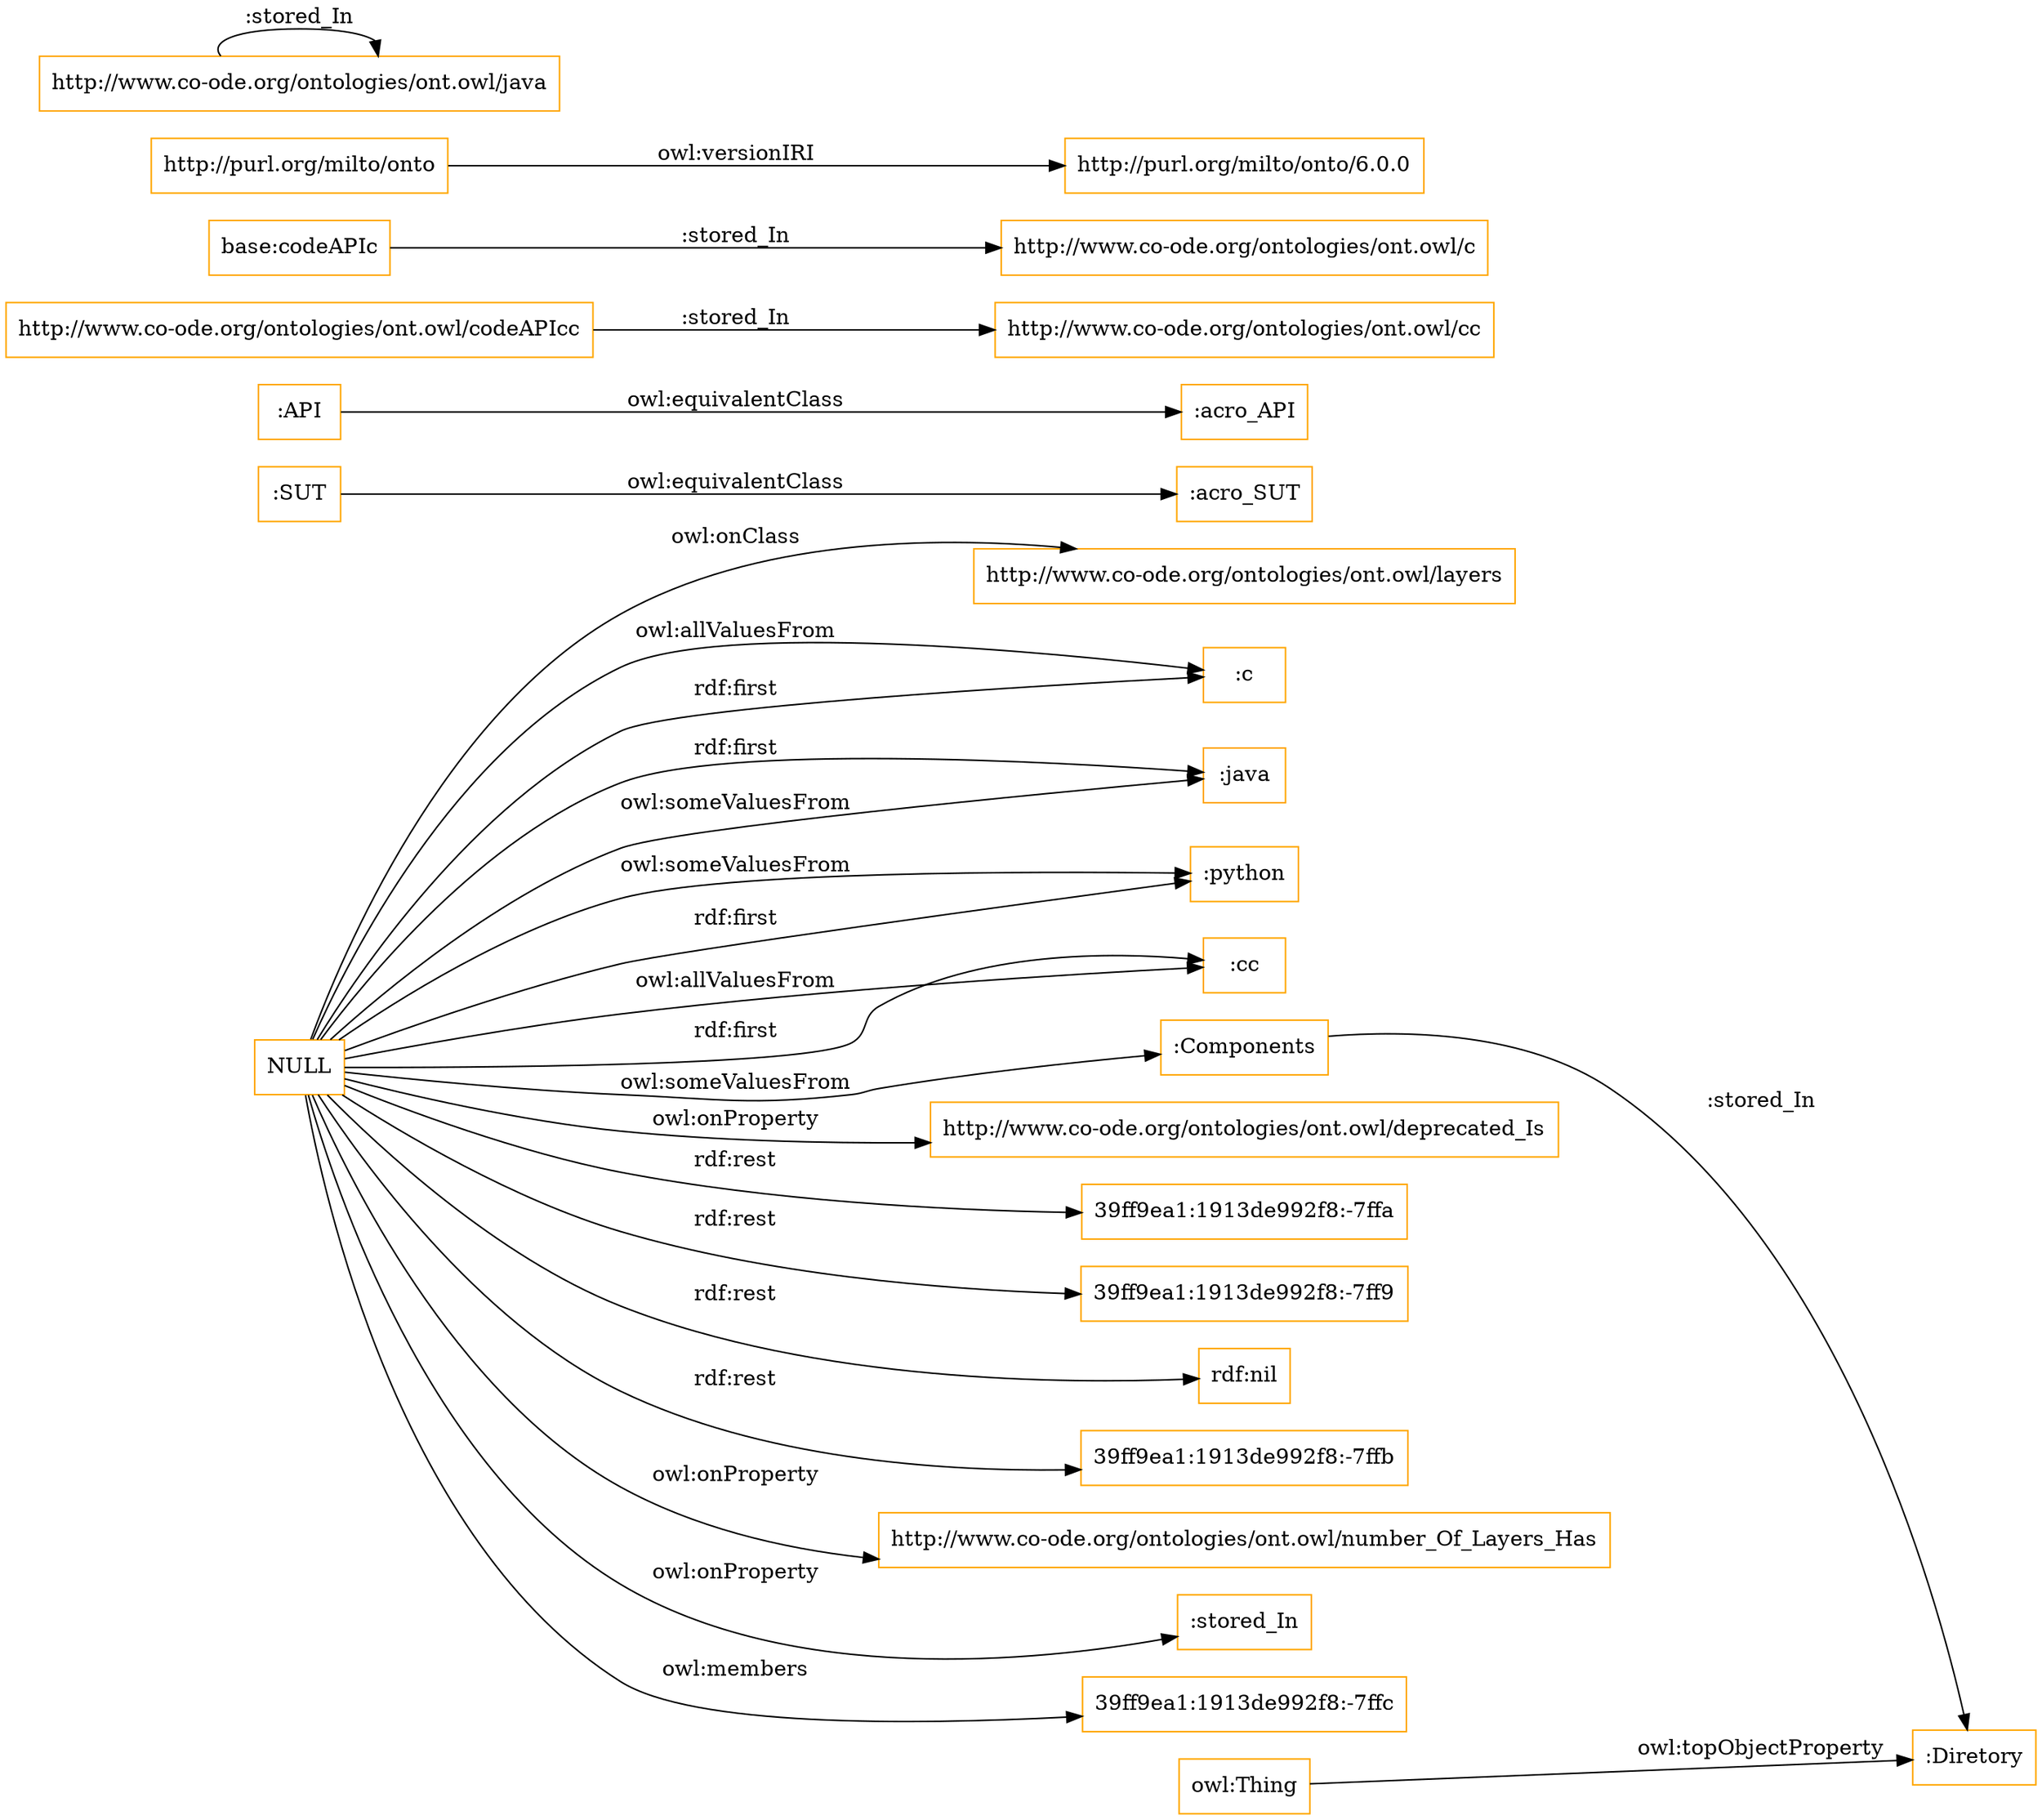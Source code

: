 digraph ar2dtool_diagram { 
rankdir=LR;
size="1501"
node [shape = rectangle, color="orange"]; "http://www.co-ode.org/ontologies/ont.owl/layers" ":c" ":Diretory" ":java" ":python" ":SUT" ":acro_SUT" ":acro_API" ":API" ":cc" ":Components" ; /*classes style*/
	"http://www.co-ode.org/ontologies/ont.owl/codeAPIcc" -> "http://www.co-ode.org/ontologies/ont.owl/cc" [ label = ":stored_In" ];
	"base:codeAPIc" -> "http://www.co-ode.org/ontologies/ont.owl/c" [ label = ":stored_In" ];
	"http://purl.org/milto/onto" -> "http://purl.org/milto/onto/6.0.0" [ label = "owl:versionIRI" ];
	":SUT" -> ":acro_SUT" [ label = "owl:equivalentClass" ];
	":API" -> ":acro_API" [ label = "owl:equivalentClass" ];
	"http://www.co-ode.org/ontologies/ont.owl/java" -> "http://www.co-ode.org/ontologies/ont.owl/java" [ label = ":stored_In" ];
	"NULL" -> "http://www.co-ode.org/ontologies/ont.owl/deprecated_Is" [ label = "owl:onProperty" ];
	"NULL" -> "39ff9ea1:1913de992f8:-7ffa" [ label = "rdf:rest" ];
	"NULL" -> ":c" [ label = "owl:allValuesFrom" ];
	"NULL" -> ":java" [ label = "rdf:first" ];
	"NULL" -> "39ff9ea1:1913de992f8:-7ff9" [ label = "rdf:rest" ];
	"NULL" -> "http://www.co-ode.org/ontologies/ont.owl/layers" [ label = "owl:onClass" ];
	"NULL" -> ":java" [ label = "owl:someValuesFrom" ];
	"NULL" -> ":python" [ label = "owl:someValuesFrom" ];
	"NULL" -> ":python" [ label = "rdf:first" ];
	"NULL" -> ":cc" [ label = "owl:allValuesFrom" ];
	"NULL" -> "rdf:nil" [ label = "rdf:rest" ];
	"NULL" -> "39ff9ea1:1913de992f8:-7ffb" [ label = "rdf:rest" ];
	"NULL" -> ":Components" [ label = "owl:someValuesFrom" ];
	"NULL" -> ":c" [ label = "rdf:first" ];
	"NULL" -> "http://www.co-ode.org/ontologies/ont.owl/number_Of_Layers_Has" [ label = "owl:onProperty" ];
	"NULL" -> ":stored_In" [ label = "owl:onProperty" ];
	"NULL" -> "39ff9ea1:1913de992f8:-7ffc" [ label = "owl:members" ];
	"NULL" -> ":cc" [ label = "rdf:first" ];
	":Components" -> ":Diretory" [ label = ":stored_In" ];
	"owl:Thing" -> ":Diretory" [ label = "owl:topObjectProperty" ];

}
